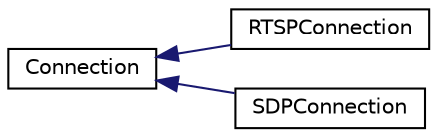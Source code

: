 digraph "Graphical Class Hierarchy"
{
  edge [fontname="Helvetica",fontsize="10",labelfontname="Helvetica",labelfontsize="10"];
  node [fontname="Helvetica",fontsize="10",shape=record];
  rankdir="LR";
  Node0 [label="Connection",height=0.2,width=0.4,color="black", fillcolor="white", style="filled",URL="$classConnection.html",tooltip="A base class that unifies all kinds of connections (RTSP and SDP). "];
  Node0 -> Node1 [dir="back",color="midnightblue",fontsize="10",style="solid",fontname="Helvetica"];
  Node1 [label="RTSPConnection",height=0.2,width=0.4,color="black", fillcolor="white", style="filled",URL="$classRTSPConnection.html",tooltip="A negotiated RTSP connection. "];
  Node0 -> Node2 [dir="back",color="midnightblue",fontsize="10",style="solid",fontname="Helvetica"];
  Node2 [label="SDPConnection",height=0.2,width=0.4,color="black", fillcolor="white", style="filled",URL="$classSDPConnection.html",tooltip="Connection is is defined in an SDP file. "];
}
